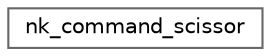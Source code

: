 digraph "Graphical Class Hierarchy"
{
 // LATEX_PDF_SIZE
  bgcolor="transparent";
  edge [fontname=Helvetica,fontsize=10,labelfontname=Helvetica,labelfontsize=10];
  node [fontname=Helvetica,fontsize=10,shape=box,height=0.2,width=0.4];
  rankdir="LR";
  Node0 [id="Node000000",label="nk_command_scissor",height=0.2,width=0.4,color="grey40", fillcolor="white", style="filled",URL="$structnk__command__scissor.html",tooltip=" "];
}

